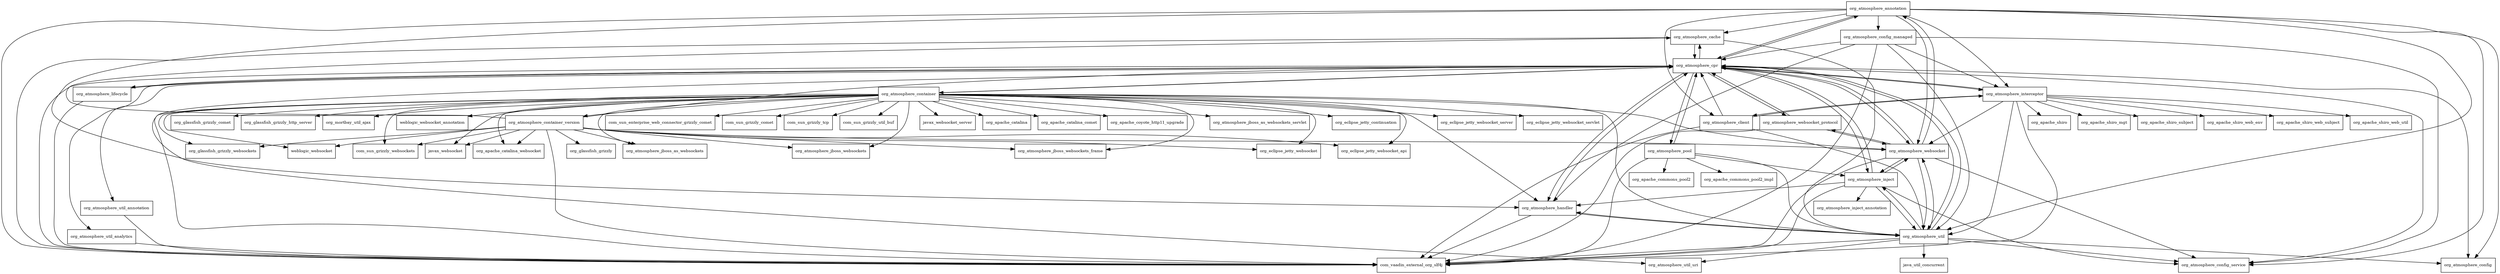 digraph atmosphere_runtime_2_4_11_vaadin2_package_dependencies {
  node [shape = box, fontsize=10.0];
  org_atmosphere_annotation -> com_vaadin_external_org_slf4j;
  org_atmosphere_annotation -> org_atmosphere_cache;
  org_atmosphere_annotation -> org_atmosphere_client;
  org_atmosphere_annotation -> org_atmosphere_config;
  org_atmosphere_annotation -> org_atmosphere_config_managed;
  org_atmosphere_annotation -> org_atmosphere_config_service;
  org_atmosphere_annotation -> org_atmosphere_cpr;
  org_atmosphere_annotation -> org_atmosphere_handler;
  org_atmosphere_annotation -> org_atmosphere_interceptor;
  org_atmosphere_annotation -> org_atmosphere_util;
  org_atmosphere_annotation -> org_atmosphere_websocket;
  org_atmosphere_cache -> com_vaadin_external_org_slf4j;
  org_atmosphere_cache -> org_atmosphere_cpr;
  org_atmosphere_cache -> org_atmosphere_util;
  org_atmosphere_client -> com_vaadin_external_org_slf4j;
  org_atmosphere_client -> org_atmosphere_cpr;
  org_atmosphere_client -> org_atmosphere_interceptor;
  org_atmosphere_client -> org_atmosphere_util;
  org_atmosphere_config_managed -> com_vaadin_external_org_slf4j;
  org_atmosphere_config_managed -> org_atmosphere_config_service;
  org_atmosphere_config_managed -> org_atmosphere_cpr;
  org_atmosphere_config_managed -> org_atmosphere_handler;
  org_atmosphere_config_managed -> org_atmosphere_interceptor;
  org_atmosphere_config_managed -> org_atmosphere_util;
  org_atmosphere_container -> com_sun_enterprise_web_connector_grizzly_comet;
  org_atmosphere_container -> com_sun_grizzly_comet;
  org_atmosphere_container -> com_sun_grizzly_tcp;
  org_atmosphere_container -> com_sun_grizzly_util_buf;
  org_atmosphere_container -> com_sun_grizzly_websockets;
  org_atmosphere_container -> com_vaadin_external_org_slf4j;
  org_atmosphere_container -> javax_websocket;
  org_atmosphere_container -> javax_websocket_server;
  org_atmosphere_container -> org_apache_catalina;
  org_atmosphere_container -> org_apache_catalina_comet;
  org_atmosphere_container -> org_apache_catalina_websocket;
  org_atmosphere_container -> org_apache_coyote_http11_upgrade;
  org_atmosphere_container -> org_atmosphere_container_version;
  org_atmosphere_container -> org_atmosphere_cpr;
  org_atmosphere_container -> org_atmosphere_handler;
  org_atmosphere_container -> org_atmosphere_jboss_as_websockets;
  org_atmosphere_container -> org_atmosphere_jboss_as_websockets_servlet;
  org_atmosphere_container -> org_atmosphere_jboss_websockets;
  org_atmosphere_container -> org_atmosphere_jboss_websockets_frame;
  org_atmosphere_container -> org_atmosphere_util;
  org_atmosphere_container -> org_atmosphere_websocket;
  org_atmosphere_container -> org_eclipse_jetty_continuation;
  org_atmosphere_container -> org_eclipse_jetty_websocket;
  org_atmosphere_container -> org_eclipse_jetty_websocket_api;
  org_atmosphere_container -> org_eclipse_jetty_websocket_server;
  org_atmosphere_container -> org_eclipse_jetty_websocket_servlet;
  org_atmosphere_container -> org_glassfish_grizzly_comet;
  org_atmosphere_container -> org_glassfish_grizzly_http_server;
  org_atmosphere_container -> org_glassfish_grizzly_websockets;
  org_atmosphere_container -> org_mortbay_util_ajax;
  org_atmosphere_container -> weblogic_websocket;
  org_atmosphere_container -> weblogic_websocket_annotation;
  org_atmosphere_container_version -> com_sun_grizzly_websockets;
  org_atmosphere_container_version -> com_vaadin_external_org_slf4j;
  org_atmosphere_container_version -> javax_websocket;
  org_atmosphere_container_version -> org_apache_catalina_websocket;
  org_atmosphere_container_version -> org_atmosphere_cache;
  org_atmosphere_container_version -> org_atmosphere_cpr;
  org_atmosphere_container_version -> org_atmosphere_jboss_as_websockets;
  org_atmosphere_container_version -> org_atmosphere_jboss_websockets;
  org_atmosphere_container_version -> org_atmosphere_jboss_websockets_frame;
  org_atmosphere_container_version -> org_atmosphere_websocket;
  org_atmosphere_container_version -> org_eclipse_jetty_websocket;
  org_atmosphere_container_version -> org_eclipse_jetty_websocket_api;
  org_atmosphere_container_version -> org_glassfish_grizzly;
  org_atmosphere_container_version -> org_glassfish_grizzly_websockets;
  org_atmosphere_container_version -> weblogic_websocket;
  org_atmosphere_cpr -> com_vaadin_external_org_slf4j;
  org_atmosphere_cpr -> org_atmosphere_annotation;
  org_atmosphere_cpr -> org_atmosphere_cache;
  org_atmosphere_cpr -> org_atmosphere_config;
  org_atmosphere_cpr -> org_atmosphere_config_service;
  org_atmosphere_cpr -> org_atmosphere_container;
  org_atmosphere_cpr -> org_atmosphere_handler;
  org_atmosphere_cpr -> org_atmosphere_inject;
  org_atmosphere_cpr -> org_atmosphere_interceptor;
  org_atmosphere_cpr -> org_atmosphere_lifecycle;
  org_atmosphere_cpr -> org_atmosphere_pool;
  org_atmosphere_cpr -> org_atmosphere_util;
  org_atmosphere_cpr -> org_atmosphere_util_analytics;
  org_atmosphere_cpr -> org_atmosphere_util_annotation;
  org_atmosphere_cpr -> org_atmosphere_util_uri;
  org_atmosphere_cpr -> org_atmosphere_websocket;
  org_atmosphere_cpr -> org_atmosphere_websocket_protocol;
  org_atmosphere_handler -> com_vaadin_external_org_slf4j;
  org_atmosphere_handler -> org_atmosphere_cpr;
  org_atmosphere_handler -> org_atmosphere_util;
  org_atmosphere_inject -> com_vaadin_external_org_slf4j;
  org_atmosphere_inject -> org_atmosphere_config_service;
  org_atmosphere_inject -> org_atmosphere_cpr;
  org_atmosphere_inject -> org_atmosphere_handler;
  org_atmosphere_inject -> org_atmosphere_inject_annotation;
  org_atmosphere_inject -> org_atmosphere_util;
  org_atmosphere_inject -> org_atmosphere_websocket;
  org_atmosphere_interceptor -> com_vaadin_external_org_slf4j;
  org_atmosphere_interceptor -> org_apache_shiro;
  org_atmosphere_interceptor -> org_apache_shiro_mgt;
  org_atmosphere_interceptor -> org_apache_shiro_subject;
  org_atmosphere_interceptor -> org_apache_shiro_web_env;
  org_atmosphere_interceptor -> org_apache_shiro_web_subject;
  org_atmosphere_interceptor -> org_apache_shiro_web_util;
  org_atmosphere_interceptor -> org_atmosphere_client;
  org_atmosphere_interceptor -> org_atmosphere_cpr;
  org_atmosphere_interceptor -> org_atmosphere_util;
  org_atmosphere_interceptor -> org_atmosphere_websocket;
  org_atmosphere_lifecycle -> com_vaadin_external_org_slf4j;
  org_atmosphere_lifecycle -> org_atmosphere_cpr;
  org_atmosphere_pool -> com_vaadin_external_org_slf4j;
  org_atmosphere_pool -> org_apache_commons_pool2;
  org_atmosphere_pool -> org_apache_commons_pool2_impl;
  org_atmosphere_pool -> org_atmosphere_cpr;
  org_atmosphere_pool -> org_atmosphere_inject;
  org_atmosphere_pool -> org_atmosphere_util;
  org_atmosphere_util -> com_vaadin_external_org_slf4j;
  org_atmosphere_util -> java_util_concurrent;
  org_atmosphere_util -> org_atmosphere_config;
  org_atmosphere_util -> org_atmosphere_config_service;
  org_atmosphere_util -> org_atmosphere_cpr;
  org_atmosphere_util -> org_atmosphere_handler;
  org_atmosphere_util -> org_atmosphere_inject;
  org_atmosphere_util -> org_atmosphere_util_uri;
  org_atmosphere_util -> org_atmosphere_websocket;
  org_atmosphere_util_analytics -> com_vaadin_external_org_slf4j;
  org_atmosphere_util_annotation -> com_vaadin_external_org_slf4j;
  org_atmosphere_websocket -> com_vaadin_external_org_slf4j;
  org_atmosphere_websocket -> org_atmosphere_annotation;
  org_atmosphere_websocket -> org_atmosphere_config_service;
  org_atmosphere_websocket -> org_atmosphere_cpr;
  org_atmosphere_websocket -> org_atmosphere_inject;
  org_atmosphere_websocket -> org_atmosphere_util;
  org_atmosphere_websocket -> org_atmosphere_websocket_protocol;
  org_atmosphere_websocket_protocol -> com_vaadin_external_org_slf4j;
  org_atmosphere_websocket_protocol -> org_atmosphere_cpr;
  org_atmosphere_websocket_protocol -> org_atmosphere_websocket;
}

